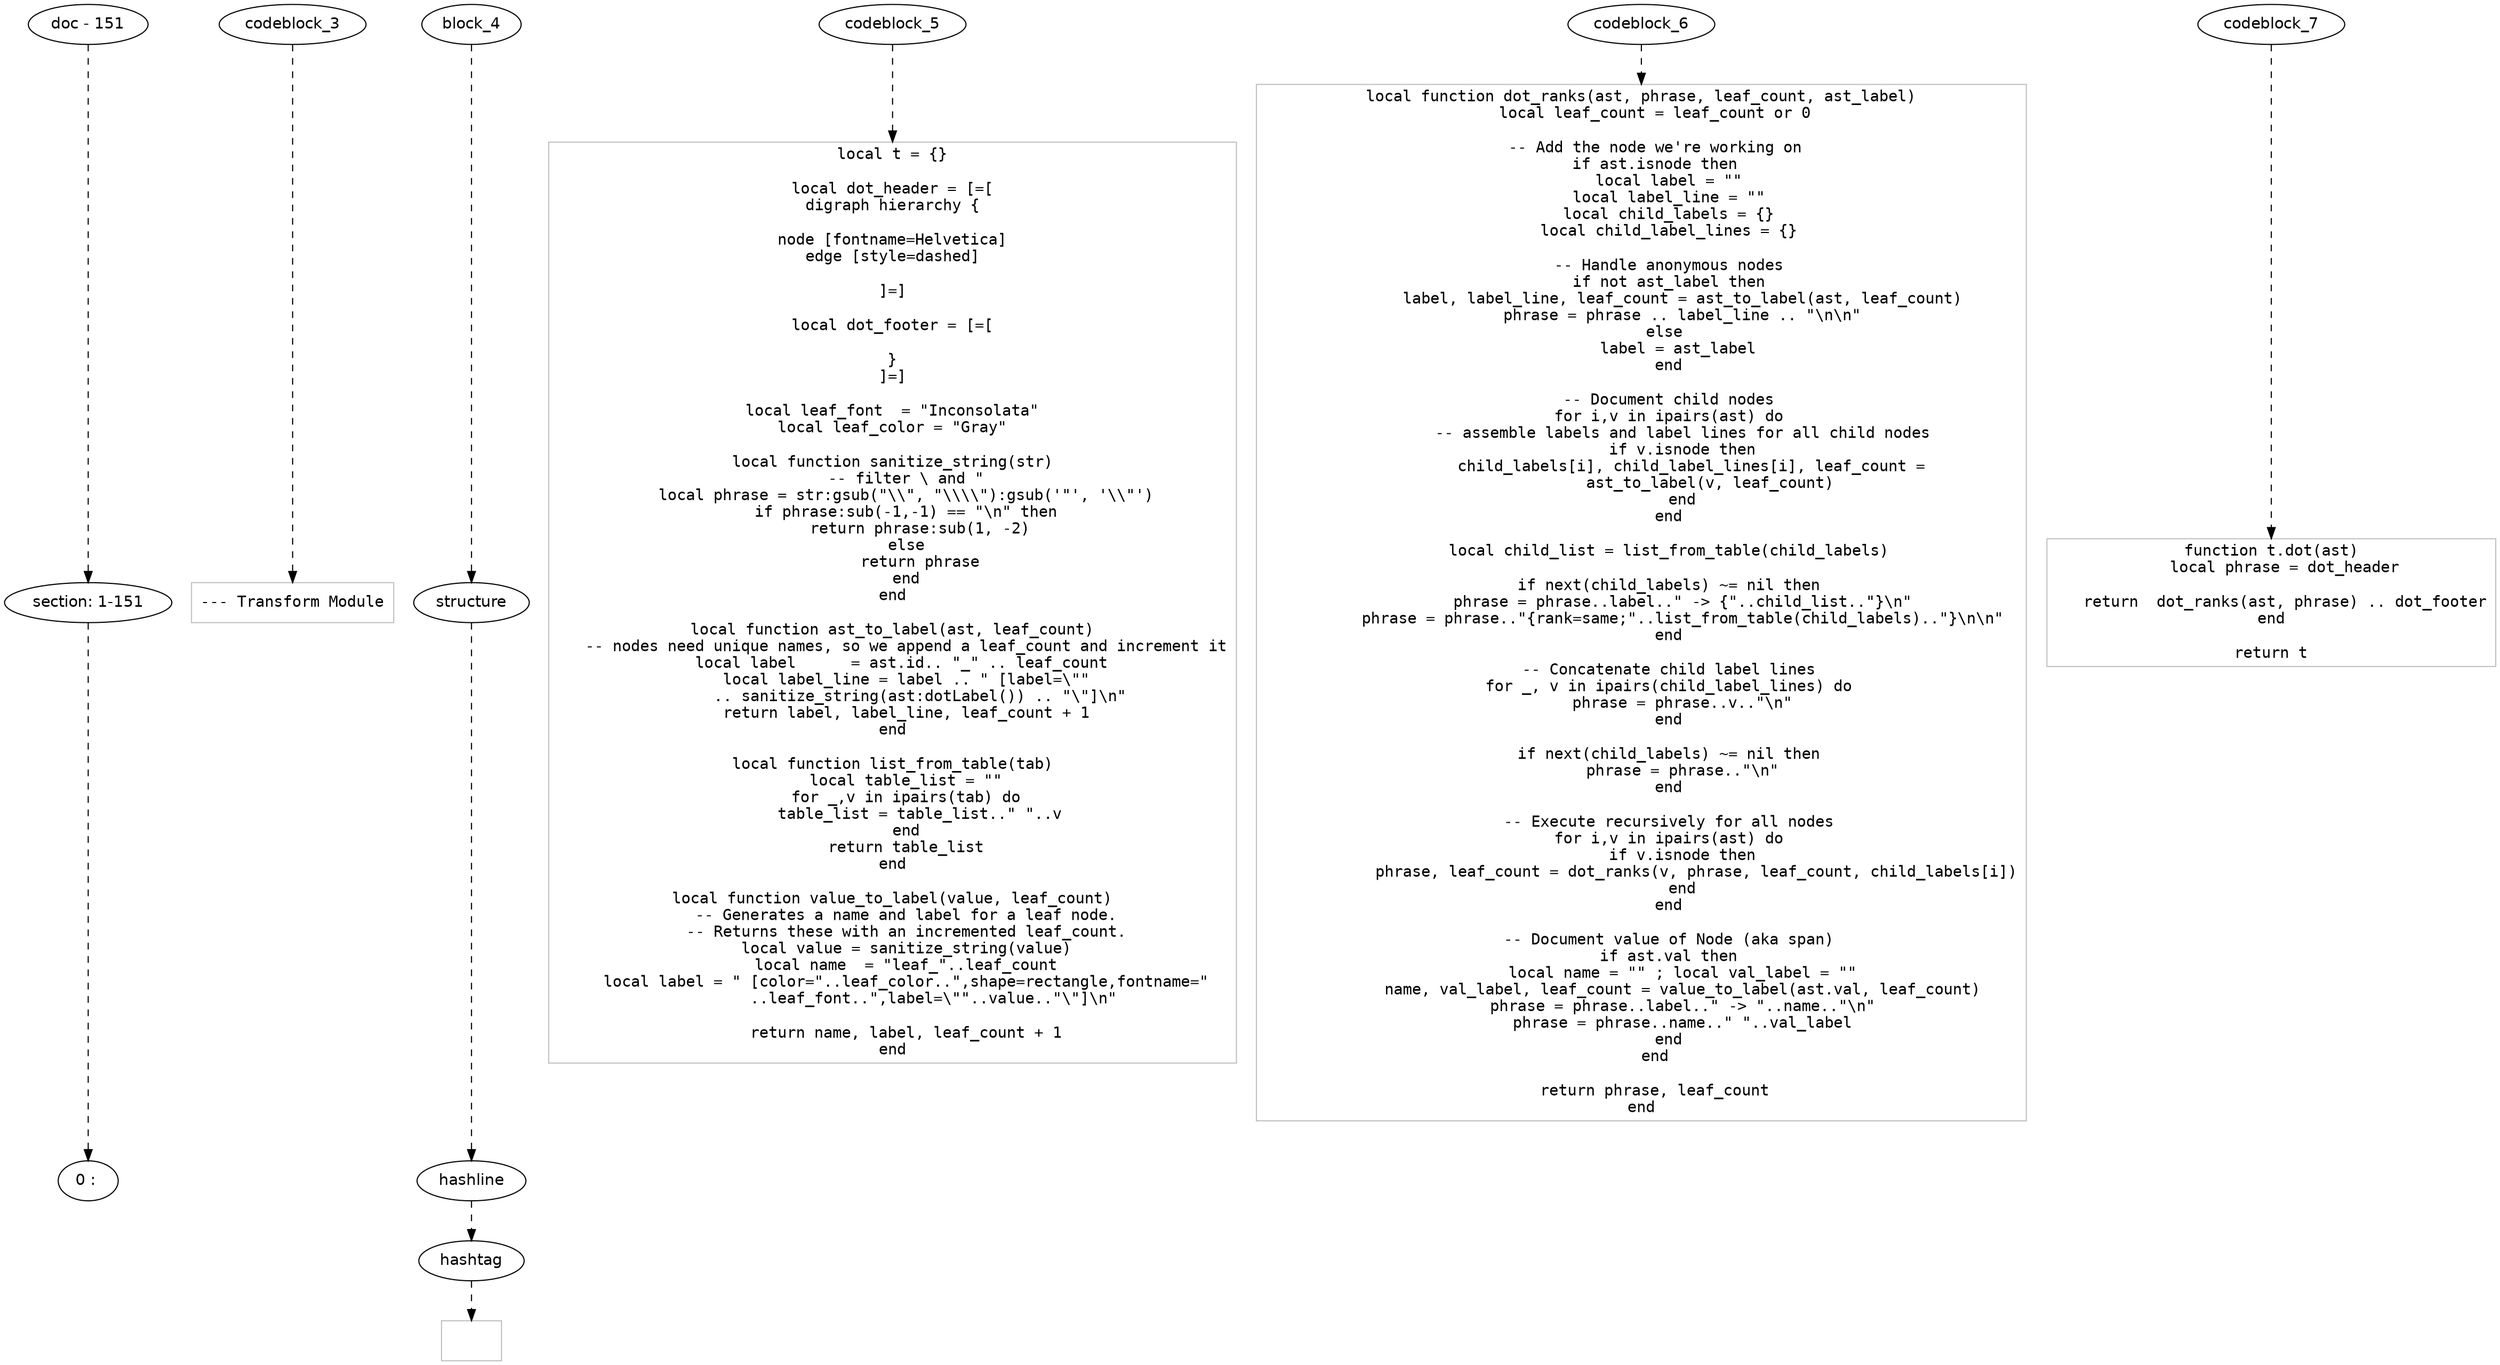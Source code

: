 digraph hierarchy {

node [fontname=Helvetica]
edge [style=dashed]

doc_0 [label="doc - 151"]


doc_0 -> { section_1}
{rank=same; section_1}

section_1 [label="section: 1-151"]


section_1 -> { header_2}
{rank=same; header_2}

header_2 [label="0 : "]


codeblock_3 -> leaf_8
leaf_8  [color=Gray,shape=rectangle,fontname=Inconsolata,label="--- Transform Module"]
block_4 -> { structure_9}
{rank=same; structure_9}

structure_9 [label="structure"]


structure_9 -> { hashline_10}
{rank=same; hashline_10}

hashline_10 [label="hashline"]


hashline_10 -> { hashtag_11}
{rank=same; hashtag_11}

hashtag_11 [label="hashtag"]


hashtag_11 -> leaf_12
leaf_12  [color=Gray,shape=rectangle,fontname=Inconsolata,label=""]
codeblock_5 -> leaf_13
leaf_13  [color=Gray,shape=rectangle,fontname=Inconsolata,label="local t = {}

local dot_header = [=[
digraph hierarchy {

node [fontname=Helvetica]
edge [style=dashed]

]=]

local dot_footer = [=[

}
]=]

local leaf_font  = \"Inconsolata\"
local leaf_color = \"Gray\"

local function sanitize_string(str)
   -- filter \\ and \"
   local phrase = str:gsub(\"\\\\\", \"\\\\\\\\\"):gsub('\"', '\\\\\"')
   if phrase:sub(-1,-1) == \"\\n\" then
      return phrase:sub(1, -2)
   else
      return phrase
   end
end

local function ast_to_label(ast, leaf_count)
   -- nodes need unique names, so we append a leaf_count and increment it
   local label      = ast.id.. \"_\" .. leaf_count 
   local label_line = label .. \" [label=\\\"\"
      .. sanitize_string(ast:dotLabel()) .. \"\\\"]\\n\"
   return label, label_line, leaf_count + 1
end

local function list_from_table(tab)
   local table_list = \"\"
   for _,v in ipairs(tab) do
      table_list = table_list..\" \"..v
   end
   return table_list
end

local function value_to_label(value, leaf_count)
   -- Generates a name and label for a leaf node.
   -- Returns these with an incremented leaf_count.
   local value = sanitize_string(value)
   local name  = \"leaf_\"..leaf_count
   local label = \" [color=\"..leaf_color..\",shape=rectangle,fontname=\"
         ..leaf_font..\",label=\\\"\"..value..\"\\\"]\\n\"

   return name, label, leaf_count + 1
end"]
codeblock_6 -> leaf_14
leaf_14  [color=Gray,shape=rectangle,fontname=Inconsolata,label="local function dot_ranks(ast, phrase, leaf_count, ast_label)
   local leaf_count = leaf_count or 0

   -- Add the node we're working on
   if ast.isnode then
      local label = \"\"
      local label_line = \"\"
      local child_labels = {}
      local child_label_lines = {}

      -- Handle anonymous nodes
      if not ast_label then
         label, label_line, leaf_count = ast_to_label(ast, leaf_count)
         phrase = phrase .. label_line .. \"\\n\\n\"
      else 
         label = ast_label 
      end

      -- Document child nodes
      for i,v in ipairs(ast) do
         -- assemble labels and label lines for all child nodes
         if v.isnode then
            child_labels[i], child_label_lines[i], leaf_count = 
               ast_to_label(v, leaf_count)
         end
      end

      local child_list = list_from_table(child_labels)

      if next(child_labels) ~= nil then
         phrase = phrase..label..\" -> {\"..child_list..\"}\\n\"
         phrase = phrase..\"{rank=same;\"..list_from_table(child_labels)..\"}\\n\\n\"
      end

      -- Concatenate child label lines
      for _, v in ipairs(child_label_lines) do
         phrase = phrase..v..\"\\n\"
      end

      if next(child_labels) ~= nil then
         phrase = phrase..\"\\n\"
      end

      -- Execute recursively for all nodes
      for i,v in ipairs(ast) do
         if v.isnode then
            phrase, leaf_count = dot_ranks(v, phrase, leaf_count, child_labels[i])
         end
      end

      -- Document value of Node (aka span)
      if ast.val then
         local name = \"\" ; local val_label = \"\"
         name, val_label, leaf_count = value_to_label(ast.val, leaf_count)
         phrase = phrase..label..\" -> \"..name..\"\\n\"
         phrase = phrase..name..\" \"..val_label
      end
   end

   return phrase, leaf_count
end"]
codeblock_7 -> leaf_15
leaf_15  [color=Gray,shape=rectangle,fontname=Inconsolata,label="function t.dot(ast)
   local phrase = dot_header

   return  dot_ranks(ast, phrase) .. dot_footer
end

return t"]

}
